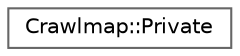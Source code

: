 digraph "Graphical Class Hierarchy"
{
 // INTERACTIVE_SVG=YES
 // LATEX_PDF_SIZE
  bgcolor="transparent";
  edge [fontname=Helvetica,fontsize=10,labelfontname=Helvetica,labelfontsize=10];
  node [fontname=Helvetica,fontsize=10,shape=box,height=0.2,width=0.4];
  rankdir="LR";
  Node0 [id="Node000000",label="Crawlmap::Private",height=0.2,width=0.4,color="grey40", fillcolor="white", style="filled",URL="$d3/de3/class_crawlmap_1_1_private.html",tooltip=" "];
}
